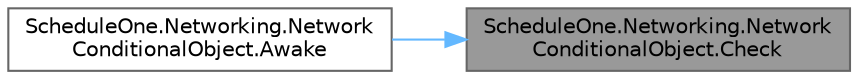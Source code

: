 digraph "ScheduleOne.Networking.NetworkConditionalObject.Check"
{
 // LATEX_PDF_SIZE
  bgcolor="transparent";
  edge [fontname=Helvetica,fontsize=10,labelfontname=Helvetica,labelfontsize=10];
  node [fontname=Helvetica,fontsize=10,shape=box,height=0.2,width=0.4];
  rankdir="RL";
  Node1 [id="Node000001",label="ScheduleOne.Networking.Network\lConditionalObject.Check",height=0.2,width=0.4,color="gray40", fillcolor="grey60", style="filled", fontcolor="black",tooltip=" "];
  Node1 -> Node2 [id="edge1_Node000001_Node000002",dir="back",color="steelblue1",style="solid",tooltip=" "];
  Node2 [id="Node000002",label="ScheduleOne.Networking.Network\lConditionalObject.Awake",height=0.2,width=0.4,color="grey40", fillcolor="white", style="filled",URL="$class_schedule_one_1_1_networking_1_1_network_conditional_object.html#a860f00e82a72ed044343745a2c7e7c40",tooltip=" "];
}
